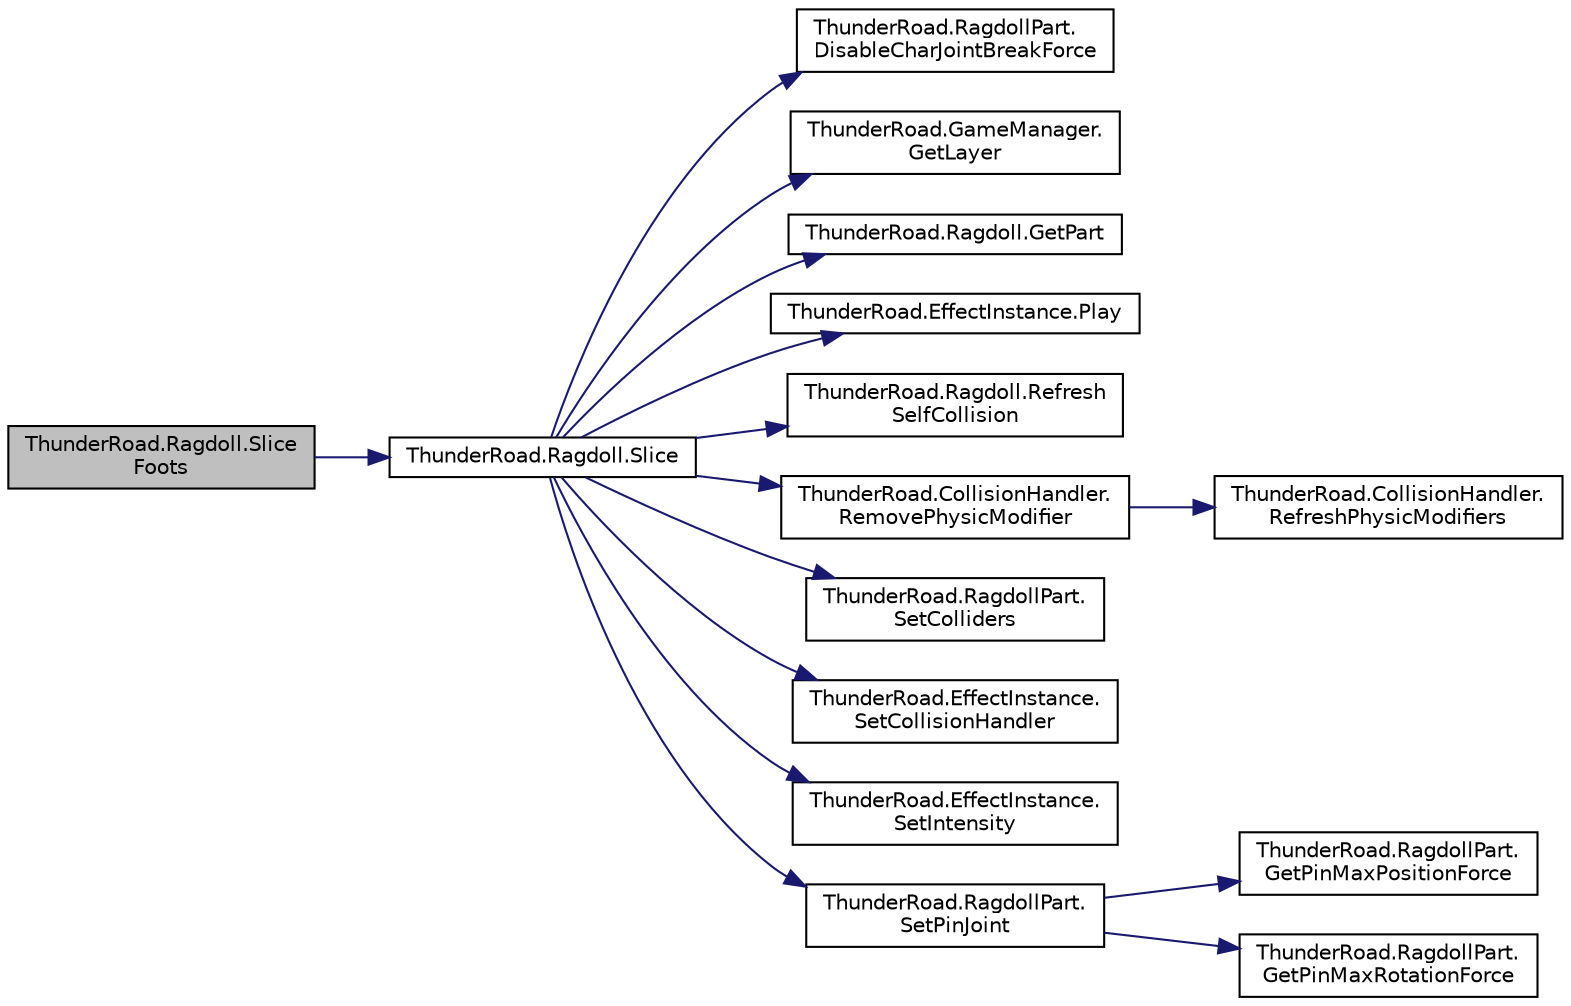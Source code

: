 digraph "ThunderRoad.Ragdoll.SliceFoots"
{
 // LATEX_PDF_SIZE
  edge [fontname="Helvetica",fontsize="10",labelfontname="Helvetica",labelfontsize="10"];
  node [fontname="Helvetica",fontsize="10",shape=record];
  rankdir="LR";
  Node1 [label="ThunderRoad.Ragdoll.Slice\lFoots",height=0.2,width=0.4,color="black", fillcolor="grey75", style="filled", fontcolor="black",tooltip="Slices the foots."];
  Node1 -> Node2 [color="midnightblue",fontsize="10",style="solid",fontname="Helvetica"];
  Node2 [label="ThunderRoad.Ragdoll.Slice",height=0.2,width=0.4,color="black", fillcolor="white", style="filled",URL="$class_thunder_road_1_1_ragdoll.html#ae0be2d60e493d3874fe4d36c71677c44",tooltip="Slices the specified bone."];
  Node2 -> Node3 [color="midnightblue",fontsize="10",style="solid",fontname="Helvetica"];
  Node3 [label="ThunderRoad.RagdollPart.\lDisableCharJointBreakForce",height=0.2,width=0.4,color="black", fillcolor="white", style="filled",URL="$class_thunder_road_1_1_ragdoll_part.html#a0561ce1cb30c579f43c9a03d8a33e5e3",tooltip="Disables the character joint break force."];
  Node2 -> Node4 [color="midnightblue",fontsize="10",style="solid",fontname="Helvetica"];
  Node4 [label="ThunderRoad.GameManager.\lGetLayer",height=0.2,width=0.4,color="black", fillcolor="white", style="filled",URL="$class_thunder_road_1_1_game_manager.html#a4b7e3521ff92f30374062207b6e30352",tooltip="Gets the layer."];
  Node2 -> Node5 [color="midnightblue",fontsize="10",style="solid",fontname="Helvetica"];
  Node5 [label="ThunderRoad.Ragdoll.GetPart",height=0.2,width=0.4,color="black", fillcolor="white", style="filled",URL="$class_thunder_road_1_1_ragdoll.html#a63bb50459ca0652451c1aef3fc8155cb",tooltip="Gets the part."];
  Node2 -> Node6 [color="midnightblue",fontsize="10",style="solid",fontname="Helvetica"];
  Node6 [label="ThunderRoad.EffectInstance.Play",height=0.2,width=0.4,color="black", fillcolor="white", style="filled",URL="$class_thunder_road_1_1_effect_instance.html#a2e1b93aec710be57d9a9014149f0c5d5",tooltip="Plays the specified step custom hash identifier."];
  Node2 -> Node7 [color="midnightblue",fontsize="10",style="solid",fontname="Helvetica"];
  Node7 [label="ThunderRoad.Ragdoll.Refresh\lSelfCollision",height=0.2,width=0.4,color="black", fillcolor="white", style="filled",URL="$class_thunder_road_1_1_ragdoll.html#abce0604b71b43c97655a3596466fd485",tooltip="Refreshes the self collision."];
  Node2 -> Node8 [color="midnightblue",fontsize="10",style="solid",fontname="Helvetica"];
  Node8 [label="ThunderRoad.CollisionHandler.\lRemovePhysicModifier",height=0.2,width=0.4,color="black", fillcolor="white", style="filled",URL="$class_thunder_road_1_1_collision_handler.html#a0c22ab9a8eb20a0e65373f111b93362c",tooltip="Removes the physic modifier."];
  Node8 -> Node9 [color="midnightblue",fontsize="10",style="solid",fontname="Helvetica"];
  Node9 [label="ThunderRoad.CollisionHandler.\lRefreshPhysicModifiers",height=0.2,width=0.4,color="black", fillcolor="white", style="filled",URL="$class_thunder_road_1_1_collision_handler.html#a9baba308d0401342c4f214a885582413",tooltip="Refreshes the physic modifiers."];
  Node2 -> Node10 [color="midnightblue",fontsize="10",style="solid",fontname="Helvetica"];
  Node10 [label="ThunderRoad.RagdollPart.\lSetColliders",height=0.2,width=0.4,color="black", fillcolor="white", style="filled",URL="$class_thunder_road_1_1_ragdoll_part.html#ac9eb85154e5d74e66d6756be9f932e12",tooltip="Sets the colliders."];
  Node2 -> Node11 [color="midnightblue",fontsize="10",style="solid",fontname="Helvetica"];
  Node11 [label="ThunderRoad.EffectInstance.\lSetCollisionHandler",height=0.2,width=0.4,color="black", fillcolor="white", style="filled",URL="$class_thunder_road_1_1_effect_instance.html#abb2cbba81a2fbf8710240916e5534613",tooltip="Sets the collision handler."];
  Node2 -> Node12 [color="midnightblue",fontsize="10",style="solid",fontname="Helvetica"];
  Node12 [label="ThunderRoad.EffectInstance.\lSetIntensity",height=0.2,width=0.4,color="black", fillcolor="white", style="filled",URL="$class_thunder_road_1_1_effect_instance.html#ab4b317e4c00e6212a31d9af69fca4d16",tooltip="Sets the intensity."];
  Node2 -> Node13 [color="midnightblue",fontsize="10",style="solid",fontname="Helvetica"];
  Node13 [label="ThunderRoad.RagdollPart.\lSetPinJoint",height=0.2,width=0.4,color="black", fillcolor="white", style="filled",URL="$class_thunder_road_1_1_ragdoll_part.html#a21d4dd742aa88857e741c620986131be",tooltip="Sets the pin joint."];
  Node13 -> Node14 [color="midnightblue",fontsize="10",style="solid",fontname="Helvetica"];
  Node14 [label="ThunderRoad.RagdollPart.\lGetPinMaxPositionForce",height=0.2,width=0.4,color="black", fillcolor="white", style="filled",URL="$class_thunder_road_1_1_ragdoll_part.html#acd72acf2e180c26d25000f2543bce040",tooltip="Gets the pin maximum position force."];
  Node13 -> Node15 [color="midnightblue",fontsize="10",style="solid",fontname="Helvetica"];
  Node15 [label="ThunderRoad.RagdollPart.\lGetPinMaxRotationForce",height=0.2,width=0.4,color="black", fillcolor="white", style="filled",URL="$class_thunder_road_1_1_ragdoll_part.html#a72d1133f23c80848e7e536f7717cb2e9",tooltip="Gets the pin maximum rotation force."];
}
